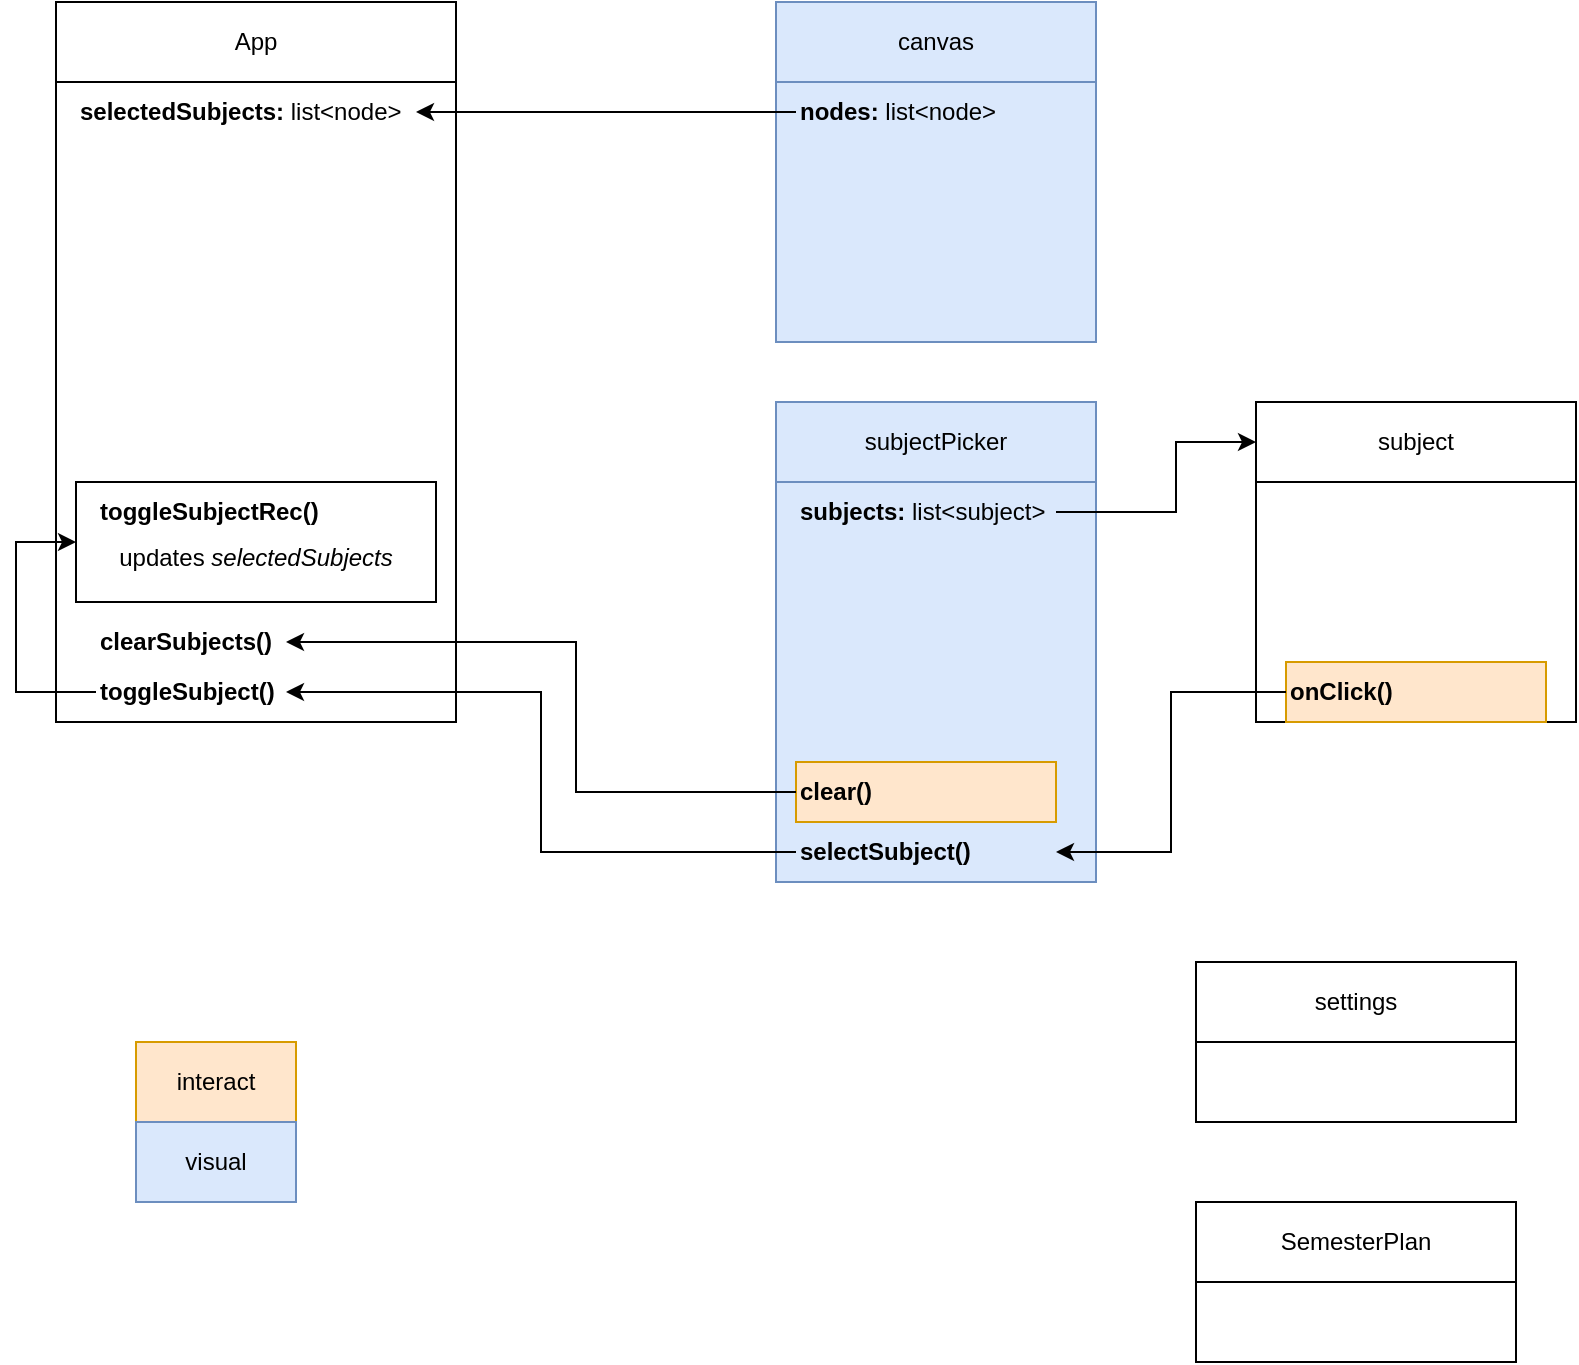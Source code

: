 <mxfile version="20.8.16" type="device"><diagram name="Page-1" id="pOKDWtA9KrGEqtwOPPO2"><mxGraphModel dx="1355" dy="972" grid="1" gridSize="10" guides="1" tooltips="1" connect="1" arrows="1" fold="1" page="0" pageScale="1" pageWidth="827" pageHeight="1169" math="0" shadow="0"><root><mxCell id="0"/><mxCell id="1" parent="0"/><mxCell id="Bfxx-FPC9ZUlcHso0kJC-9" value="" style="group" vertex="1" connectable="0" parent="1"><mxGeometry x="280" y="160" width="160" height="240" as="geometry"/></mxCell><mxCell id="Bfxx-FPC9ZUlcHso0kJC-10" value="subjectPicker" style="rounded=0;whiteSpace=wrap;html=1;fillColor=#dae8fc;strokeColor=#6c8ebf;" vertex="1" parent="Bfxx-FPC9ZUlcHso0kJC-9"><mxGeometry width="160" height="40" as="geometry"/></mxCell><mxCell id="Bfxx-FPC9ZUlcHso0kJC-11" value="" style="rounded=0;whiteSpace=wrap;html=1;fillColor=#dae8fc;strokeColor=#6c8ebf;" vertex="1" parent="Bfxx-FPC9ZUlcHso0kJC-9"><mxGeometry y="40" width="160" height="200" as="geometry"/></mxCell><mxCell id="Bfxx-FPC9ZUlcHso0kJC-27" value="&lt;b style=&quot;border-color: var(--border-color);&quot;&gt;subjects:&amp;nbsp;&lt;/b&gt;list&amp;lt;subject&amp;gt;" style="text;html=1;strokeColor=none;fillColor=none;align=left;verticalAlign=middle;whiteSpace=wrap;rounded=0;" vertex="1" parent="Bfxx-FPC9ZUlcHso0kJC-9"><mxGeometry x="10" y="40" width="130" height="30" as="geometry"/></mxCell><mxCell id="Bfxx-FPC9ZUlcHso0kJC-29" value="&lt;b style=&quot;border-color: var(--border-color);&quot;&gt;selectSubject()&lt;/b&gt;" style="text;html=1;align=left;verticalAlign=middle;whiteSpace=wrap;rounded=0;" vertex="1" parent="Bfxx-FPC9ZUlcHso0kJC-9"><mxGeometry x="10" y="210" width="130" height="30" as="geometry"/></mxCell><mxCell id="Bfxx-FPC9ZUlcHso0kJC-39" value="&lt;b style=&quot;border-color: var(--border-color);&quot;&gt;clear()&lt;/b&gt;" style="text;html=1;strokeColor=#d79b00;fillColor=#ffe6cc;align=left;verticalAlign=middle;whiteSpace=wrap;rounded=0;" vertex="1" parent="Bfxx-FPC9ZUlcHso0kJC-9"><mxGeometry x="10" y="180" width="130" height="30" as="geometry"/></mxCell><mxCell id="Bfxx-FPC9ZUlcHso0kJC-12" value="" style="group" vertex="1" connectable="0" parent="1"><mxGeometry x="490" y="440" width="160" height="80" as="geometry"/></mxCell><mxCell id="Bfxx-FPC9ZUlcHso0kJC-13" value="settings" style="rounded=0;whiteSpace=wrap;html=1;" vertex="1" parent="Bfxx-FPC9ZUlcHso0kJC-12"><mxGeometry width="160" height="40" as="geometry"/></mxCell><mxCell id="Bfxx-FPC9ZUlcHso0kJC-14" value="" style="rounded=0;whiteSpace=wrap;html=1;" vertex="1" parent="Bfxx-FPC9ZUlcHso0kJC-12"><mxGeometry y="40" width="160" height="40" as="geometry"/></mxCell><mxCell id="Bfxx-FPC9ZUlcHso0kJC-15" value="" style="group" vertex="1" connectable="0" parent="1"><mxGeometry x="490" y="560" width="160" height="80" as="geometry"/></mxCell><mxCell id="Bfxx-FPC9ZUlcHso0kJC-16" value="SemesterPlan" style="rounded=0;whiteSpace=wrap;html=1;" vertex="1" parent="Bfxx-FPC9ZUlcHso0kJC-15"><mxGeometry width="160" height="40" as="geometry"/></mxCell><mxCell id="Bfxx-FPC9ZUlcHso0kJC-17" value="" style="rounded=0;whiteSpace=wrap;html=1;" vertex="1" parent="Bfxx-FPC9ZUlcHso0kJC-15"><mxGeometry y="40" width="160" height="40" as="geometry"/></mxCell><mxCell id="Bfxx-FPC9ZUlcHso0kJC-19" value="App" style="rounded=0;whiteSpace=wrap;html=1;" vertex="1" parent="1"><mxGeometry x="-80" y="-40" width="200" height="40" as="geometry"/></mxCell><mxCell id="Bfxx-FPC9ZUlcHso0kJC-20" value="" style="rounded=0;whiteSpace=wrap;html=1;" vertex="1" parent="1"><mxGeometry x="-80" width="200" height="320" as="geometry"/></mxCell><mxCell id="Bfxx-FPC9ZUlcHso0kJC-25" value="" style="group;fillColor=#dae8fc;strokeColor=#6c8ebf;" vertex="1" connectable="0" parent="1"><mxGeometry x="520" y="160" width="160" height="160" as="geometry"/></mxCell><mxCell id="Bfxx-FPC9ZUlcHso0kJC-23" value="subject" style="rounded=0;whiteSpace=wrap;html=1;" vertex="1" parent="Bfxx-FPC9ZUlcHso0kJC-25"><mxGeometry width="160" height="40" as="geometry"/></mxCell><mxCell id="Bfxx-FPC9ZUlcHso0kJC-24" value="" style="rounded=0;whiteSpace=wrap;html=1;" vertex="1" parent="Bfxx-FPC9ZUlcHso0kJC-25"><mxGeometry y="40" width="160" height="120" as="geometry"/></mxCell><mxCell id="Bfxx-FPC9ZUlcHso0kJC-58" value="&lt;b style=&quot;border-color: var(--border-color);&quot;&gt;onClick()&lt;/b&gt;" style="text;html=1;strokeColor=#d79b00;fillColor=#ffe6cc;align=left;verticalAlign=middle;whiteSpace=wrap;rounded=0;" vertex="1" parent="Bfxx-FPC9ZUlcHso0kJC-25"><mxGeometry x="15" y="130" width="130" height="30" as="geometry"/></mxCell><mxCell id="Bfxx-FPC9ZUlcHso0kJC-28" style="edgeStyle=orthogonalEdgeStyle;rounded=0;orthogonalLoop=1;jettySize=auto;html=1;exitX=1;exitY=0.5;exitDx=0;exitDy=0;entryX=0;entryY=0.5;entryDx=0;entryDy=0;" edge="1" parent="1" source="Bfxx-FPC9ZUlcHso0kJC-27" target="Bfxx-FPC9ZUlcHso0kJC-23"><mxGeometry relative="1" as="geometry"><Array as="points"><mxPoint x="480" y="215"/><mxPoint x="480" y="180"/></Array></mxGeometry></mxCell><mxCell id="Bfxx-FPC9ZUlcHso0kJC-35" value="&lt;b style=&quot;border-color: var(--border-color);&quot;&gt;toggleSubject()&lt;/b&gt;" style="text;html=1;strokeColor=none;fillColor=none;align=left;verticalAlign=middle;whiteSpace=wrap;rounded=0;" vertex="1" parent="1"><mxGeometry x="-60" y="290" width="95" height="30" as="geometry"/></mxCell><mxCell id="Bfxx-FPC9ZUlcHso0kJC-36" style="edgeStyle=orthogonalEdgeStyle;rounded=0;orthogonalLoop=1;jettySize=auto;html=1;exitX=0;exitY=0.5;exitDx=0;exitDy=0;entryX=1;entryY=0.5;entryDx=0;entryDy=0;" edge="1" parent="1" source="Bfxx-FPC9ZUlcHso0kJC-29" target="Bfxx-FPC9ZUlcHso0kJC-35"><mxGeometry relative="1" as="geometry"/></mxCell><mxCell id="Bfxx-FPC9ZUlcHso0kJC-40" value="&lt;b style=&quot;border-color: var(--border-color);&quot;&gt;clearSubjects()&lt;/b&gt;" style="text;html=1;strokeColor=none;fillColor=none;align=left;verticalAlign=middle;whiteSpace=wrap;rounded=0;" vertex="1" parent="1"><mxGeometry x="-60" y="265" width="95" height="30" as="geometry"/></mxCell><mxCell id="Bfxx-FPC9ZUlcHso0kJC-41" style="edgeStyle=orthogonalEdgeStyle;rounded=0;orthogonalLoop=1;jettySize=auto;html=1;exitX=0;exitY=0.5;exitDx=0;exitDy=0;entryX=1;entryY=0.5;entryDx=0;entryDy=0;" edge="1" parent="1" source="Bfxx-FPC9ZUlcHso0kJC-39" target="Bfxx-FPC9ZUlcHso0kJC-40"><mxGeometry relative="1" as="geometry"><Array as="points"><mxPoint x="180" y="355"/><mxPoint x="180" y="280"/></Array></mxGeometry></mxCell><mxCell id="Bfxx-FPC9ZUlcHso0kJC-42" value="&lt;br&gt;updates &lt;i&gt;selectedSubjects&lt;/i&gt;" style="rounded=0;whiteSpace=wrap;html=1;" vertex="1" parent="1"><mxGeometry x="-70" y="200" width="180" height="60" as="geometry"/></mxCell><mxCell id="Bfxx-FPC9ZUlcHso0kJC-37" value="&lt;b style=&quot;border-color: var(--border-color);&quot;&gt;toggleSubjectRec()&lt;/b&gt;" style="text;html=1;strokeColor=none;fillColor=none;align=left;verticalAlign=middle;whiteSpace=wrap;rounded=0;" vertex="1" parent="1"><mxGeometry x="-60" y="200" width="120" height="30" as="geometry"/></mxCell><mxCell id="Bfxx-FPC9ZUlcHso0kJC-38" style="edgeStyle=orthogonalEdgeStyle;rounded=0;orthogonalLoop=1;jettySize=auto;html=1;exitX=0;exitY=0.5;exitDx=0;exitDy=0;entryX=0;entryY=0.5;entryDx=0;entryDy=0;" edge="1" parent="1" source="Bfxx-FPC9ZUlcHso0kJC-35" target="Bfxx-FPC9ZUlcHso0kJC-42"><mxGeometry relative="1" as="geometry"><Array as="points"><mxPoint x="-100" y="305"/><mxPoint x="-100" y="230"/></Array></mxGeometry></mxCell><mxCell id="Bfxx-FPC9ZUlcHso0kJC-45" value="&lt;b style=&quot;border-color: var(--border-color);&quot;&gt;selectedSubjects:&amp;nbsp;&lt;/b&gt;list&amp;lt;node&amp;gt;" style="text;html=1;strokeColor=none;fillColor=none;align=left;verticalAlign=middle;whiteSpace=wrap;rounded=0;" vertex="1" parent="1"><mxGeometry x="-70" width="170" height="30" as="geometry"/></mxCell><mxCell id="Bfxx-FPC9ZUlcHso0kJC-5" value="canvas" style="rounded=0;whiteSpace=wrap;html=1;fillColor=#dae8fc;strokeColor=#6c8ebf;" vertex="1" parent="1"><mxGeometry x="280" y="-40" width="160" height="40" as="geometry"/></mxCell><mxCell id="Bfxx-FPC9ZUlcHso0kJC-6" value="" style="rounded=0;whiteSpace=wrap;html=1;fillColor=#dae8fc;strokeColor=#6c8ebf;" vertex="1" parent="1"><mxGeometry x="280" width="160" height="130" as="geometry"/></mxCell><mxCell id="Bfxx-FPC9ZUlcHso0kJC-46" value="&lt;b style=&quot;border-color: var(--border-color);&quot;&gt;nodes:&amp;nbsp;&lt;/b&gt;list&amp;lt;node&amp;gt;" style="text;html=1;strokeColor=none;fillColor=none;align=left;verticalAlign=middle;whiteSpace=wrap;rounded=0;" vertex="1" parent="1"><mxGeometry x="290" width="140" height="30" as="geometry"/></mxCell><mxCell id="Bfxx-FPC9ZUlcHso0kJC-49" value="interact" style="rounded=0;whiteSpace=wrap;html=1;fillColor=#ffe6cc;strokeColor=#d79b00;" vertex="1" parent="1"><mxGeometry x="-40" y="480" width="80" height="40" as="geometry"/></mxCell><mxCell id="Bfxx-FPC9ZUlcHso0kJC-50" value="visual" style="rounded=0;whiteSpace=wrap;html=1;fillColor=#dae8fc;strokeColor=#6c8ebf;" vertex="1" parent="1"><mxGeometry x="-40" y="520" width="80" height="40" as="geometry"/></mxCell><mxCell id="Bfxx-FPC9ZUlcHso0kJC-59" style="edgeStyle=orthogonalEdgeStyle;rounded=0;orthogonalLoop=1;jettySize=auto;html=1;exitX=0;exitY=0.5;exitDx=0;exitDy=0;entryX=1;entryY=0.5;entryDx=0;entryDy=0;" edge="1" parent="1" source="Bfxx-FPC9ZUlcHso0kJC-58" target="Bfxx-FPC9ZUlcHso0kJC-29"><mxGeometry relative="1" as="geometry"/></mxCell><mxCell id="Bfxx-FPC9ZUlcHso0kJC-47" style="edgeStyle=orthogonalEdgeStyle;rounded=0;orthogonalLoop=1;jettySize=auto;html=1;exitX=0;exitY=0.5;exitDx=0;exitDy=0;entryX=1;entryY=0.5;entryDx=0;entryDy=0;" edge="1" parent="1" source="Bfxx-FPC9ZUlcHso0kJC-46" target="Bfxx-FPC9ZUlcHso0kJC-45"><mxGeometry relative="1" as="geometry"/></mxCell></root></mxGraphModel></diagram></mxfile>